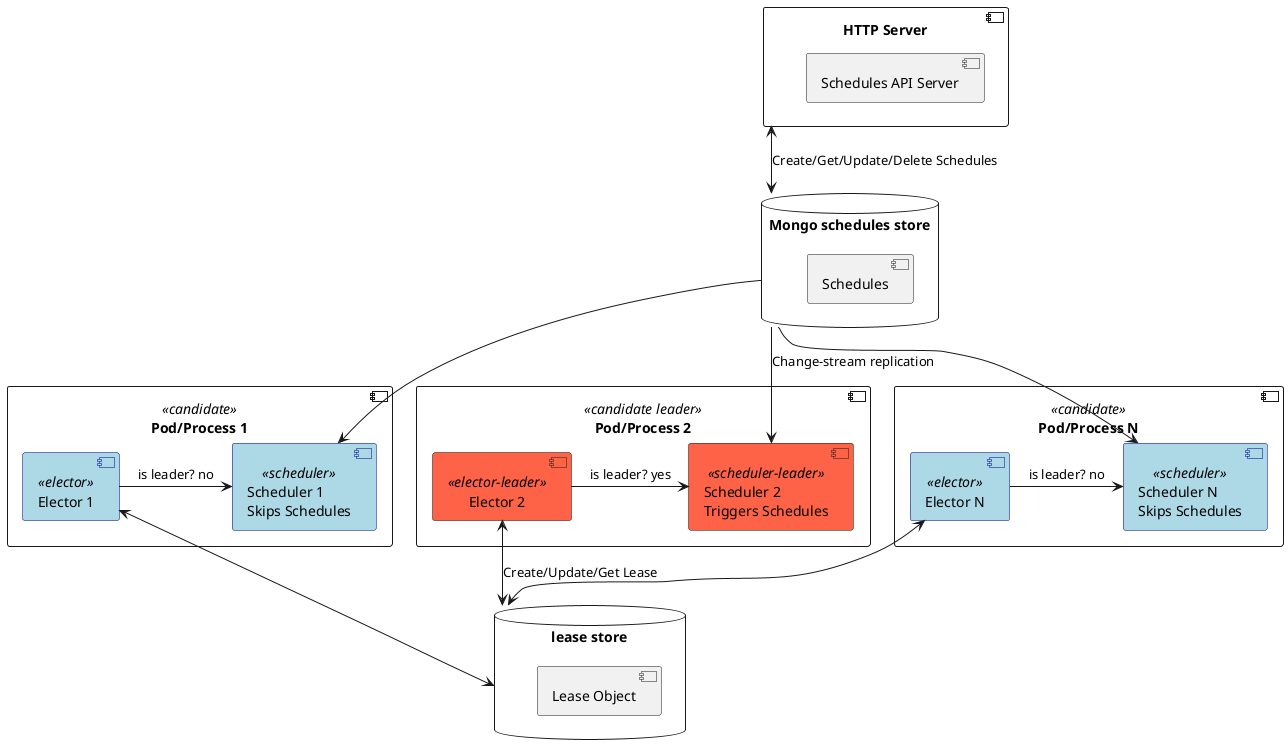 @startuml

skinparam component {
  BackgroundColor<<elector>> LightBlue
  BorderColor<<elector>> DarkBlue
  BackgroundColor<<scheduler>> LightBlue
  BorderColor<<scheduler>> DarkBlue
  BackgroundColor<<scheduler-leader>> Tomato
  BackgroundColor<<elector-leader>> Tomato
}

component "HTTP Server" as HTTPServer {
  [Schedules API Server] as APIServer
}


component "Pod/Process 1" as Pod1 <<candidate>> {
  component "Elector 1" as Elector1 <<elector>> {
  }
  component "Scheduler 1\nSkips Schedules" as Scheduler1 <<scheduler>> {
  }
  Elector1 -> Scheduler1 : is leader? no
}

component "Pod/Process 2" as Pod2 <<candidate leader>> {
  component "Elector 2" as Elector2 <<elector-leader>> {
  }
  component "Scheduler 2 \nTriggers Schedules" as Scheduler2 <<scheduler-leader>> {
  }
  Elector2 -> Scheduler2 : is leader? yes
}

component "Pod/Process N" as PodN <<candidate>> {
  component "Elector N" as ElectorN <<elector>> {
  }
  component "Scheduler N\nSkips Schedules" as SchedulerN <<scheduler>> {
  }
  ElectorN -> SchedulerN : is leader? no
}

database "lease store" as leasestore {
  [Lease Object] as Lease
}

database "Mongo schedules store" as schedulesstore {
  [Schedules]
}

HTTPServer <--> schedulesstore : Create/Get/Update/Delete Schedules

schedulesstore -d-> Scheduler1
schedulesstore -d-> Scheduler2: Change-stream replication
schedulesstore -d-> SchedulerN

Elector1 <-d-> leasestore
Elector2 <-d-> leasestore : Create/Update/Get Lease
ElectorN <-d-> leasestore

@enduml
